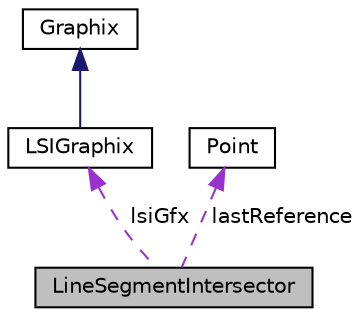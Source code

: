 digraph "LineSegmentIntersector"
{
  edge [fontname="Helvetica",fontsize="10",labelfontname="Helvetica",labelfontsize="10"];
  node [fontname="Helvetica",fontsize="10",shape=record];
  Node1 [label="LineSegmentIntersector",height=0.2,width=0.4,color="black", fillcolor="grey75", style="filled", fontcolor="black"];
  Node2 -> Node1 [dir="back",color="darkorchid3",fontsize="10",style="dashed",label=" lsiGfx" ,fontname="Helvetica"];
  Node2 [label="LSIGraphix",height=0.2,width=0.4,color="black", fillcolor="white", style="filled",URL="$classLSIGraphix.html",tooltip="Class for especially handling events for Bentley-Ottoman Algorithm. Inherits Graphix class..."];
  Node3 -> Node2 [dir="back",color="midnightblue",fontsize="10",style="solid",fontname="Helvetica"];
  Node3 [label="Graphix",height=0.2,width=0.4,color="black", fillcolor="white", style="filled",URL="$classGraphix.html",tooltip="Class for handling graphics using OpenGL. "];
  Node4 -> Node1 [dir="back",color="darkorchid3",fontsize="10",style="dashed",label=" lastReference" ,fontname="Helvetica"];
  Node4 [label="Point",height=0.2,width=0.4,color="black", fillcolor="white", style="filled",URL="$classPoint.html",tooltip="Stores point with X & Y coordinate. "];
}
